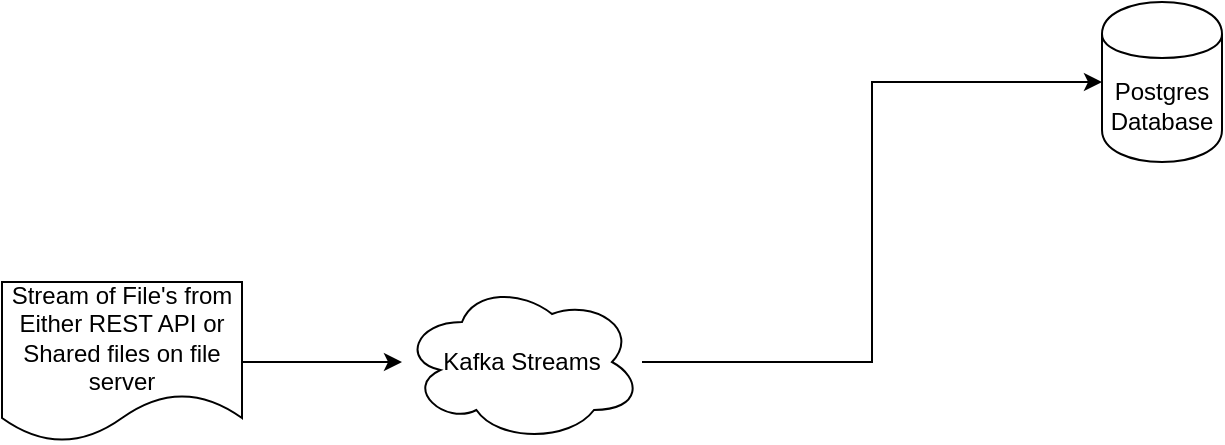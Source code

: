 <mxfile version="11.3.1" type="github" pages="1"><diagram id="Ht1M8jgEwFfnCIfOTk4-" name="Page-1"><mxGraphModel dx="1094" dy="468" grid="1" gridSize="10" guides="1" tooltips="1" connect="1" arrows="1" fold="1" page="1" pageScale="1.5" pageWidth="827" pageHeight="1169" math="0" shadow="0"><root><mxCell id="0"/><mxCell id="1" parent="0"/><mxCell id="DBt9x2_5v9SFcSKaobee-6" value="" style="edgeStyle=orthogonalEdgeStyle;rounded=0;orthogonalLoop=1;jettySize=auto;html=1;" edge="1" parent="1" source="DBt9x2_5v9SFcSKaobee-4"><mxGeometry relative="1" as="geometry"><mxPoint x="300" y="240" as="targetPoint"/></mxGeometry></mxCell><mxCell id="DBt9x2_5v9SFcSKaobee-4" value="&lt;span style=&quot;white-space: normal&quot;&gt;Stream of File's from Either REST API or Shared files on file server&lt;/span&gt;" style="shape=document;whiteSpace=wrap;html=1;boundedLbl=1;" vertex="1" parent="1"><mxGeometry x="100" y="200" width="120" height="80" as="geometry"/></mxCell><mxCell id="DBt9x2_5v9SFcSKaobee-9" style="edgeStyle=orthogonalEdgeStyle;rounded=0;orthogonalLoop=1;jettySize=auto;html=1;entryX=0;entryY=0.5;entryDx=0;entryDy=0;" edge="1" parent="1" source="DBt9x2_5v9SFcSKaobee-7" target="DBt9x2_5v9SFcSKaobee-8"><mxGeometry relative="1" as="geometry"/></mxCell><mxCell id="DBt9x2_5v9SFcSKaobee-7" value="Kafka Streams" style="ellipse;shape=cloud;whiteSpace=wrap;html=1;" vertex="1" parent="1"><mxGeometry x="300" y="200" width="120" height="80" as="geometry"/></mxCell><mxCell id="DBt9x2_5v9SFcSKaobee-8" value="Postgres Database&lt;br&gt;" style="shape=cylinder;whiteSpace=wrap;html=1;boundedLbl=1;backgroundOutline=1;" vertex="1" parent="1"><mxGeometry x="650" y="60" width="60" height="80" as="geometry"/></mxCell></root></mxGraphModel></diagram></mxfile>